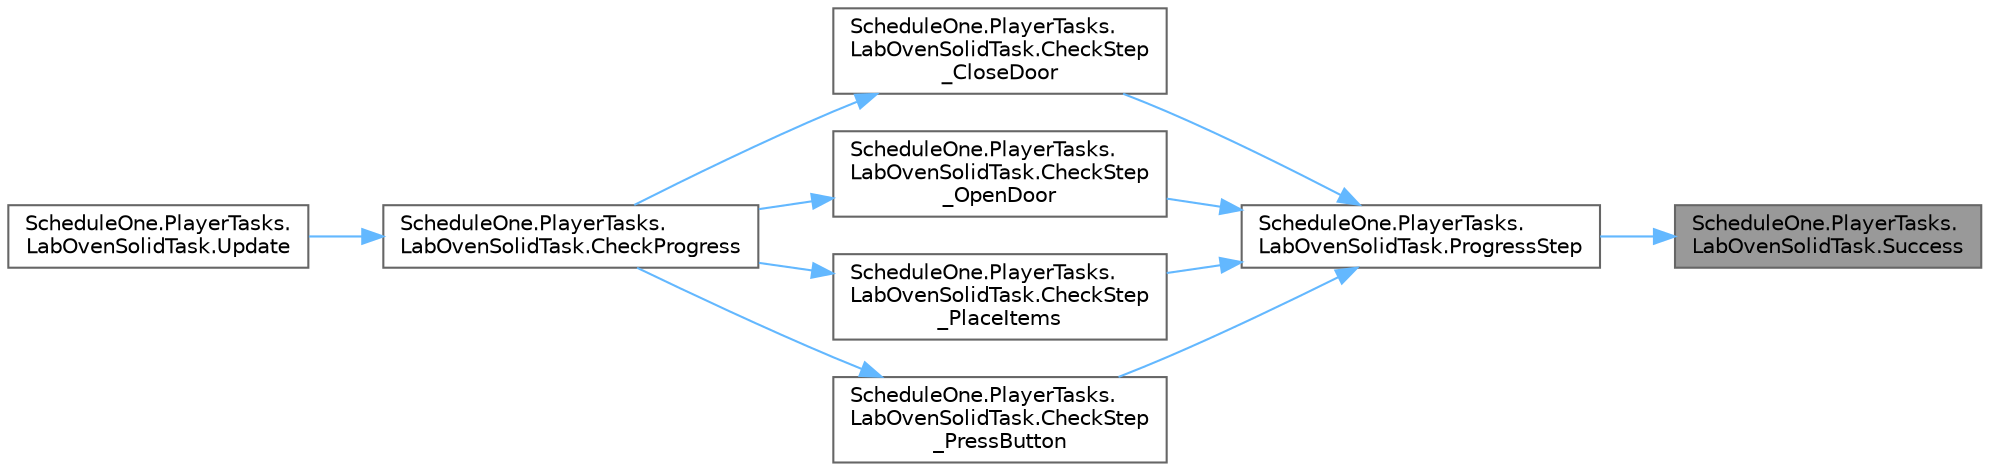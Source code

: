 digraph "ScheduleOne.PlayerTasks.LabOvenSolidTask.Success"
{
 // LATEX_PDF_SIZE
  bgcolor="transparent";
  edge [fontname=Helvetica,fontsize=10,labelfontname=Helvetica,labelfontsize=10];
  node [fontname=Helvetica,fontsize=10,shape=box,height=0.2,width=0.4];
  rankdir="RL";
  Node1 [id="Node000001",label="ScheduleOne.PlayerTasks.\lLabOvenSolidTask.Success",height=0.2,width=0.4,color="gray40", fillcolor="grey60", style="filled", fontcolor="black",tooltip=" "];
  Node1 -> Node2 [id="edge1_Node000001_Node000002",dir="back",color="steelblue1",style="solid",tooltip=" "];
  Node2 [id="Node000002",label="ScheduleOne.PlayerTasks.\lLabOvenSolidTask.ProgressStep",height=0.2,width=0.4,color="grey40", fillcolor="white", style="filled",URL="$class_schedule_one_1_1_player_tasks_1_1_lab_oven_solid_task.html#ae4c7b7ee8ac56bb4d90bce309ddc02cb",tooltip=" "];
  Node2 -> Node3 [id="edge2_Node000002_Node000003",dir="back",color="steelblue1",style="solid",tooltip=" "];
  Node3 [id="Node000003",label="ScheduleOne.PlayerTasks.\lLabOvenSolidTask.CheckStep\l_CloseDoor",height=0.2,width=0.4,color="grey40", fillcolor="white", style="filled",URL="$class_schedule_one_1_1_player_tasks_1_1_lab_oven_solid_task.html#a77fdfad126ae45be6ecd7f48fec37e36",tooltip=" "];
  Node3 -> Node4 [id="edge3_Node000003_Node000004",dir="back",color="steelblue1",style="solid",tooltip=" "];
  Node4 [id="Node000004",label="ScheduleOne.PlayerTasks.\lLabOvenSolidTask.CheckProgress",height=0.2,width=0.4,color="grey40", fillcolor="white", style="filled",URL="$class_schedule_one_1_1_player_tasks_1_1_lab_oven_solid_task.html#a1d581f095996ca00b7fc5b17a96291f6",tooltip=" "];
  Node4 -> Node5 [id="edge4_Node000004_Node000005",dir="back",color="steelblue1",style="solid",tooltip=" "];
  Node5 [id="Node000005",label="ScheduleOne.PlayerTasks.\lLabOvenSolidTask.Update",height=0.2,width=0.4,color="grey40", fillcolor="white", style="filled",URL="$class_schedule_one_1_1_player_tasks_1_1_lab_oven_solid_task.html#a75f61fa43aeb9e73196c8dc782a81f0f",tooltip=" "];
  Node2 -> Node6 [id="edge5_Node000002_Node000006",dir="back",color="steelblue1",style="solid",tooltip=" "];
  Node6 [id="Node000006",label="ScheduleOne.PlayerTasks.\lLabOvenSolidTask.CheckStep\l_OpenDoor",height=0.2,width=0.4,color="grey40", fillcolor="white", style="filled",URL="$class_schedule_one_1_1_player_tasks_1_1_lab_oven_solid_task.html#ae6dda335278e2389cc253eddf1cd055d",tooltip=" "];
  Node6 -> Node4 [id="edge6_Node000006_Node000004",dir="back",color="steelblue1",style="solid",tooltip=" "];
  Node2 -> Node7 [id="edge7_Node000002_Node000007",dir="back",color="steelblue1",style="solid",tooltip=" "];
  Node7 [id="Node000007",label="ScheduleOne.PlayerTasks.\lLabOvenSolidTask.CheckStep\l_PlaceItems",height=0.2,width=0.4,color="grey40", fillcolor="white", style="filled",URL="$class_schedule_one_1_1_player_tasks_1_1_lab_oven_solid_task.html#af8b009dae36005df70266ad70d4d6bf0",tooltip=" "];
  Node7 -> Node4 [id="edge8_Node000007_Node000004",dir="back",color="steelblue1",style="solid",tooltip=" "];
  Node2 -> Node8 [id="edge9_Node000002_Node000008",dir="back",color="steelblue1",style="solid",tooltip=" "];
  Node8 [id="Node000008",label="ScheduleOne.PlayerTasks.\lLabOvenSolidTask.CheckStep\l_PressButton",height=0.2,width=0.4,color="grey40", fillcolor="white", style="filled",URL="$class_schedule_one_1_1_player_tasks_1_1_lab_oven_solid_task.html#a6b97e38fe7351c06c573c00715c28630",tooltip=" "];
  Node8 -> Node4 [id="edge10_Node000008_Node000004",dir="back",color="steelblue1",style="solid",tooltip=" "];
}
